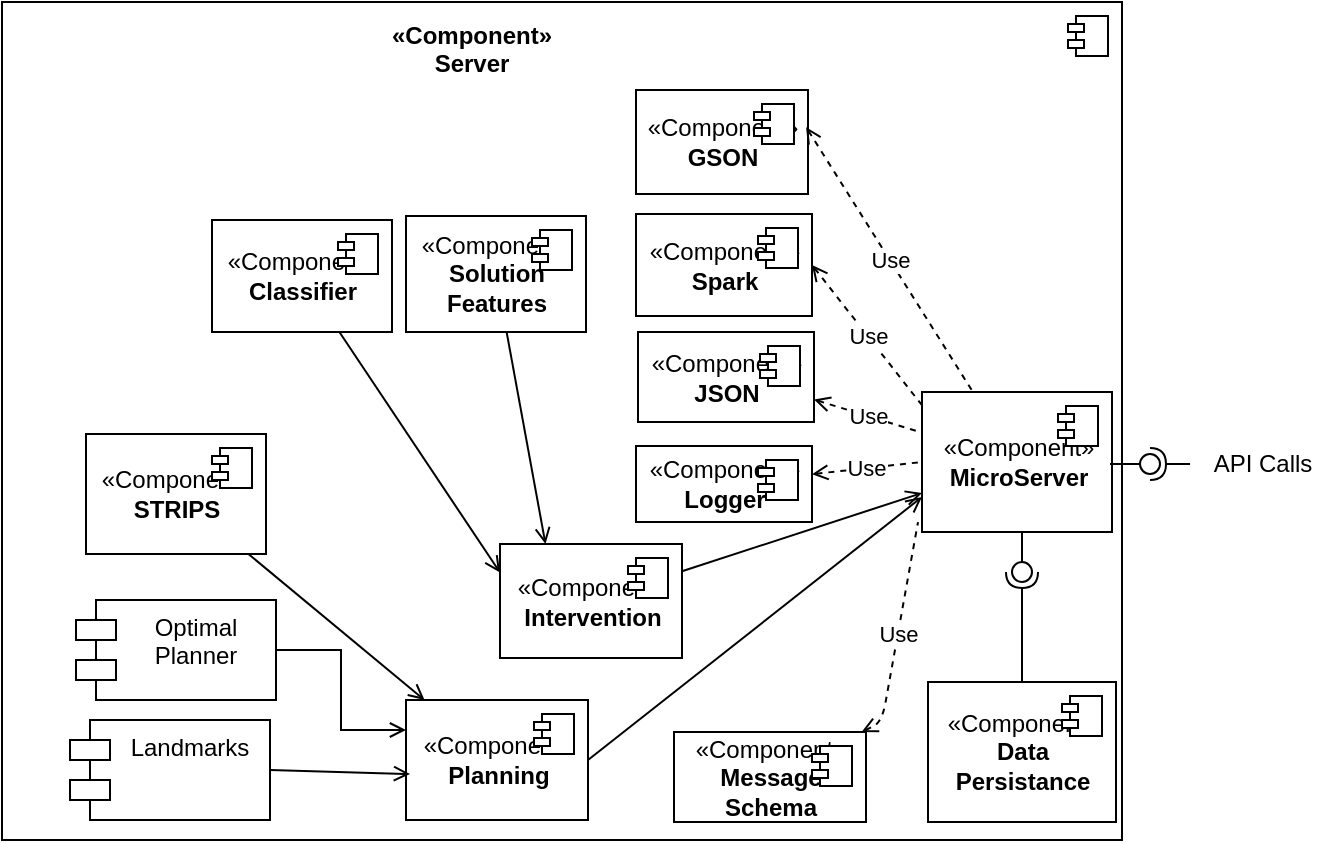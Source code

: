 <mxfile version="13.6.10" type="device"><diagram id="mB8zszQRztcOEMybGPHI" name="Page-1"><mxGraphModel dx="586" dy="1876" grid="0" gridSize="10" guides="1" tooltips="1" connect="1" arrows="1" fold="1" page="1" pageScale="1" pageWidth="850" pageHeight="1100" math="0" shadow="0"><root><mxCell id="0"/><mxCell id="1" parent="0"/><mxCell id="gf08QG2hYxoCUUtb8pZJ-1" value="" style="html=1;dropTarget=0;" parent="1" vertex="1"><mxGeometry x="100" y="-30" width="560" height="419" as="geometry"/></mxCell><mxCell id="gf08QG2hYxoCUUtb8pZJ-2" value="" style="shape=component;jettyWidth=8;jettyHeight=4;" parent="gf08QG2hYxoCUUtb8pZJ-1" vertex="1"><mxGeometry x="1" width="20" height="20" relative="1" as="geometry"><mxPoint x="-27" y="7" as="offset"/></mxGeometry></mxCell><mxCell id="gf08QG2hYxoCUUtb8pZJ-3" value="«Component»&#xA;Server" style="text;align=center;fontStyle=1;verticalAlign=middle;spacingLeft=3;spacingRight=3;strokeColor=none;rotatable=0;points=[[0,0.5],[1,0.5]];portConstraint=eastwest;" parent="1" vertex="1"><mxGeometry x="295" y="-20" width="80" height="26" as="geometry"/></mxCell><mxCell id="gf08QG2hYxoCUUtb8pZJ-7" value="«Component»&lt;br&gt;&lt;b&gt;Logger&lt;/b&gt;" style="html=1;dropTarget=0;" parent="1" vertex="1"><mxGeometry x="417" y="192" width="88" height="38" as="geometry"/></mxCell><mxCell id="gf08QG2hYxoCUUtb8pZJ-8" value="" style="shape=component;jettyWidth=8;jettyHeight=4;" parent="gf08QG2hYxoCUUtb8pZJ-7" vertex="1"><mxGeometry x="1" width="20" height="20" relative="1" as="geometry"><mxPoint x="-27" y="7" as="offset"/></mxGeometry></mxCell><mxCell id="gf08QG2hYxoCUUtb8pZJ-9" value="«Component»&lt;br&gt;&lt;b&gt;GSON&lt;/b&gt;" style="html=1;dropTarget=0;" parent="1" vertex="1"><mxGeometry x="417" y="14" width="86" height="52" as="geometry"/></mxCell><mxCell id="gf08QG2hYxoCUUtb8pZJ-10" value="" style="shape=component;jettyWidth=8;jettyHeight=4;" parent="gf08QG2hYxoCUUtb8pZJ-9" vertex="1"><mxGeometry x="1" width="20" height="20" relative="1" as="geometry"><mxPoint x="-27" y="7" as="offset"/></mxGeometry></mxCell><mxCell id="gf08QG2hYxoCUUtb8pZJ-11" value="«Component»&lt;br&gt;&lt;b&gt;Spark&lt;/b&gt;" style="html=1;dropTarget=0;" parent="1" vertex="1"><mxGeometry x="417" y="76" width="88" height="51" as="geometry"/></mxCell><mxCell id="gf08QG2hYxoCUUtb8pZJ-12" value="" style="shape=component;jettyWidth=8;jettyHeight=4;" parent="gf08QG2hYxoCUUtb8pZJ-11" vertex="1"><mxGeometry x="1" width="20" height="20" relative="1" as="geometry"><mxPoint x="-27" y="7" as="offset"/></mxGeometry></mxCell><mxCell id="gf08QG2hYxoCUUtb8pZJ-13" value="«Component»&lt;br&gt;&lt;b&gt;JSON&lt;/b&gt;" style="html=1;dropTarget=0;" parent="1" vertex="1"><mxGeometry x="418" y="135" width="88" height="45" as="geometry"/></mxCell><mxCell id="gf08QG2hYxoCUUtb8pZJ-14" value="" style="shape=component;jettyWidth=8;jettyHeight=4;" parent="gf08QG2hYxoCUUtb8pZJ-13" vertex="1"><mxGeometry x="1" width="20" height="20" relative="1" as="geometry"><mxPoint x="-27" y="7" as="offset"/></mxGeometry></mxCell><mxCell id="gf08QG2hYxoCUUtb8pZJ-15" value="«Component»&lt;br&gt;&lt;b&gt;MicroServer&lt;/b&gt;" style="html=1;dropTarget=0;" parent="1" vertex="1"><mxGeometry x="560" y="165" width="95" height="70" as="geometry"/></mxCell><mxCell id="gf08QG2hYxoCUUtb8pZJ-16" value="" style="shape=component;jettyWidth=8;jettyHeight=4;" parent="gf08QG2hYxoCUUtb8pZJ-15" vertex="1"><mxGeometry x="1" width="20" height="20" relative="1" as="geometry"><mxPoint x="-27" y="7" as="offset"/></mxGeometry></mxCell><mxCell id="gf08QG2hYxoCUUtb8pZJ-27" value="Use" style="endArrow=none;endSize=12;dashed=1;html=1;exitX=1;exitY=0.371;exitDx=0;exitDy=0;exitPerimeter=0;entryX=0;entryY=0.5;entryDx=0;entryDy=0;startArrow=open;startFill=0;endFill=0;" parent="1" source="gf08QG2hYxoCUUtb8pZJ-7" edge="1" target="gf08QG2hYxoCUUtb8pZJ-15"><mxGeometry width="160" relative="1" as="geometry"><mxPoint x="527.5" y="34.5" as="sourcePoint"/><mxPoint x="557" y="220" as="targetPoint"/></mxGeometry></mxCell><mxCell id="gf08QG2hYxoCUUtb8pZJ-28" value="Use" style="endArrow=none;endSize=12;dashed=1;html=1;exitX=0.989;exitY=0.357;exitDx=0;exitDy=0;exitPerimeter=0;startArrow=open;startFill=0;endFill=0;" parent="1" source="gf08QG2hYxoCUUtb8pZJ-9" target="gf08QG2hYxoCUUtb8pZJ-15" edge="1"><mxGeometry width="160" relative="1" as="geometry"><mxPoint x="527.5" y="114.5" as="sourcePoint"/><mxPoint x="687.5" y="114.5" as="targetPoint"/></mxGeometry></mxCell><mxCell id="gf08QG2hYxoCUUtb8pZJ-29" value="Use" style="endArrow=none;endSize=12;dashed=1;html=1;exitX=1;exitY=0.75;exitDx=0;exitDy=0;startArrow=open;startFill=0;endFill=0;" parent="1" source="gf08QG2hYxoCUUtb8pZJ-13" target="gf08QG2hYxoCUUtb8pZJ-15" edge="1"><mxGeometry width="160" relative="1" as="geometry"><mxPoint x="535" y="280" as="sourcePoint"/><mxPoint x="695" y="280" as="targetPoint"/></mxGeometry></mxCell><mxCell id="gf08QG2hYxoCUUtb8pZJ-30" value="Use" style="endArrow=none;endSize=12;dashed=1;html=1;exitX=1;exitY=0.5;exitDx=0;exitDy=0;entryX=0.011;entryY=0.114;entryDx=0;entryDy=0;entryPerimeter=0;startArrow=open;startFill=0;endFill=0;" parent="1" source="gf08QG2hYxoCUUtb8pZJ-11" edge="1" target="gf08QG2hYxoCUUtb8pZJ-15"><mxGeometry width="160" relative="1" as="geometry"><mxPoint x="535" y="194.5" as="sourcePoint"/><mxPoint x="560" y="195" as="targetPoint"/></mxGeometry></mxCell><mxCell id="gf08QG2hYxoCUUtb8pZJ-70" value="API Calls" style="text;html=1;align=center;verticalAlign=middle;resizable=0;points=[];autosize=1;" parent="1" vertex="1"><mxGeometry x="700" y="191" width="60" height="20" as="geometry"/></mxCell><mxCell id="gf08QG2hYxoCUUtb8pZJ-104" value="" style="rounded=0;orthogonalLoop=1;jettySize=auto;html=1;endArrow=none;endFill=0;" parent="1" target="gf08QG2hYxoCUUtb8pZJ-106" edge="1"><mxGeometry relative="1" as="geometry"><mxPoint x="654" y="201" as="sourcePoint"/></mxGeometry></mxCell><mxCell id="gf08QG2hYxoCUUtb8pZJ-105" value="" style="rounded=0;orthogonalLoop=1;jettySize=auto;html=1;endArrow=halfCircle;endFill=0;entryX=0.5;entryY=0.5;entryDx=0;entryDy=0;endSize=6;strokeWidth=1;" parent="1" target="gf08QG2hYxoCUUtb8pZJ-106" edge="1"><mxGeometry relative="1" as="geometry"><mxPoint x="694" y="201" as="sourcePoint"/></mxGeometry></mxCell><mxCell id="gf08QG2hYxoCUUtb8pZJ-106" value="" style="ellipse;whiteSpace=wrap;html=1;fontFamily=Helvetica;fontSize=12;fontColor=#000000;align=center;strokeColor=#000000;fillColor=#ffffff;points=[];aspect=fixed;resizable=0;" parent="1" vertex="1"><mxGeometry x="669" y="196" width="10" height="10" as="geometry"/></mxCell><mxCell id="gf08QG2hYxoCUUtb8pZJ-111" value="Use" style="endArrow=none;endSize=12;dashed=1;html=1;entryX=-0.021;entryY=0.929;entryDx=0;entryDy=0;entryPerimeter=0;startArrow=open;startFill=0;endFill=0;" parent="1" source="p2EFjbzyEEdqdPkSXUfq-7" target="gf08QG2hYxoCUUtb8pZJ-15" edge="1"><mxGeometry width="160" relative="1" as="geometry"><mxPoint x="412.1" y="361.05" as="sourcePoint"/><mxPoint x="672" y="360" as="targetPoint"/><Array as="points"><mxPoint x="540" y="330"/></Array></mxGeometry></mxCell><mxCell id="p2EFjbzyEEdqdPkSXUfq-1" value="«Component»&lt;br&gt;&lt;div&gt;&lt;b&gt;Data&lt;/b&gt;&lt;/div&gt;&lt;div&gt;&lt;b&gt;Persistance&lt;br&gt;&lt;/b&gt;&lt;/div&gt;" style="html=1;dropTarget=0;" vertex="1" parent="1"><mxGeometry x="563" y="310" width="94" height="70" as="geometry"/></mxCell><mxCell id="p2EFjbzyEEdqdPkSXUfq-2" value="" style="shape=component;jettyWidth=8;jettyHeight=4;" vertex="1" parent="p2EFjbzyEEdqdPkSXUfq-1"><mxGeometry x="1" width="20" height="20" relative="1" as="geometry"><mxPoint x="-27" y="7" as="offset"/></mxGeometry></mxCell><mxCell id="p2EFjbzyEEdqdPkSXUfq-6" value="" style="group;rotation=90;container=1;" vertex="1" connectable="0" parent="1"><mxGeometry x="590" y="250" width="40" height="10" as="geometry"/></mxCell><mxCell id="p2EFjbzyEEdqdPkSXUfq-3" value="" style="rounded=0;orthogonalLoop=1;jettySize=auto;html=1;endArrow=none;endFill=0;" edge="1" target="p2EFjbzyEEdqdPkSXUfq-5" parent="p2EFjbzyEEdqdPkSXUfq-6"><mxGeometry relative="1" as="geometry"><mxPoint x="20" y="-15" as="sourcePoint"/></mxGeometry></mxCell><mxCell id="p2EFjbzyEEdqdPkSXUfq-5" value="" style="ellipse;whiteSpace=wrap;html=1;fontFamily=Helvetica;fontSize=12;fontColor=#000000;align=center;strokeColor=#000000;fillColor=#ffffff;points=[];aspect=fixed;resizable=0;rotation=90;" vertex="1" parent="p2EFjbzyEEdqdPkSXUfq-6"><mxGeometry x="15" width="10" height="10" as="geometry"/></mxCell><mxCell id="p2EFjbzyEEdqdPkSXUfq-4" value="" style="rounded=0;orthogonalLoop=1;jettySize=auto;html=1;endArrow=halfCircle;endFill=0;entryX=0.5;entryY=0.5;entryDx=0;entryDy=0;endSize=6;strokeWidth=1;" edge="1" target="p2EFjbzyEEdqdPkSXUfq-5" parent="1" source="p2EFjbzyEEdqdPkSXUfq-1"><mxGeometry relative="1" as="geometry"><mxPoint x="610" y="275" as="sourcePoint"/></mxGeometry></mxCell><mxCell id="p2EFjbzyEEdqdPkSXUfq-7" value="«Component»&lt;br&gt;&lt;div&gt;&lt;b&gt;Message&lt;/b&gt;&lt;/div&gt;&lt;div&gt;&lt;b&gt;Schema&lt;br&gt;&lt;/b&gt;&lt;/div&gt;" style="html=1;dropTarget=0;" vertex="1" parent="1"><mxGeometry x="436" y="335" width="96" height="45" as="geometry"/></mxCell><mxCell id="p2EFjbzyEEdqdPkSXUfq-8" value="" style="shape=component;jettyWidth=8;jettyHeight=4;" vertex="1" parent="p2EFjbzyEEdqdPkSXUfq-7"><mxGeometry x="1" width="20" height="20" relative="1" as="geometry"><mxPoint x="-27" y="7" as="offset"/></mxGeometry></mxCell><mxCell id="p2EFjbzyEEdqdPkSXUfq-19" style="edgeStyle=none;rounded=0;orthogonalLoop=1;jettySize=auto;html=1;startArrow=none;startFill=0;endArrow=open;endFill=0;" edge="1" parent="1" source="p2EFjbzyEEdqdPkSXUfq-10" target="gf08QG2hYxoCUUtb8pZJ-15"><mxGeometry relative="1" as="geometry"/></mxCell><mxCell id="p2EFjbzyEEdqdPkSXUfq-10" value="«Component»&lt;br&gt;&lt;b&gt;Intervention&lt;/b&gt;" style="html=1;dropTarget=0;" vertex="1" parent="1"><mxGeometry x="349" y="241" width="91" height="57" as="geometry"/></mxCell><mxCell id="p2EFjbzyEEdqdPkSXUfq-11" value="" style="shape=component;jettyWidth=8;jettyHeight=4;" vertex="1" parent="p2EFjbzyEEdqdPkSXUfq-10"><mxGeometry x="1" width="20" height="20" relative="1" as="geometry"><mxPoint x="-27" y="7" as="offset"/></mxGeometry></mxCell><mxCell id="p2EFjbzyEEdqdPkSXUfq-18" style="edgeStyle=none;rounded=0;orthogonalLoop=1;jettySize=auto;html=1;exitX=1;exitY=0.5;exitDx=0;exitDy=0;entryX=0;entryY=0.75;entryDx=0;entryDy=0;startArrow=none;startFill=0;endArrow=open;endFill=0;" edge="1" parent="1" source="p2EFjbzyEEdqdPkSXUfq-12" target="gf08QG2hYxoCUUtb8pZJ-15"><mxGeometry relative="1" as="geometry"/></mxCell><mxCell id="p2EFjbzyEEdqdPkSXUfq-12" value="«Component»&lt;br&gt;&lt;b&gt;Planning&lt;/b&gt;" style="html=1;dropTarget=0;" vertex="1" parent="1"><mxGeometry x="302" y="319" width="91" height="60" as="geometry"/></mxCell><mxCell id="p2EFjbzyEEdqdPkSXUfq-13" value="" style="shape=component;jettyWidth=8;jettyHeight=4;" vertex="1" parent="p2EFjbzyEEdqdPkSXUfq-12"><mxGeometry x="1" width="20" height="20" relative="1" as="geometry"><mxPoint x="-27" y="7" as="offset"/></mxGeometry></mxCell><mxCell id="p2EFjbzyEEdqdPkSXUfq-16" style="edgeStyle=orthogonalEdgeStyle;rounded=0;orthogonalLoop=1;jettySize=auto;html=1;entryX=0;entryY=0.25;entryDx=0;entryDy=0;startArrow=none;startFill=0;endArrow=open;endFill=0;" edge="1" parent="1" source="p2EFjbzyEEdqdPkSXUfq-14" target="p2EFjbzyEEdqdPkSXUfq-12"><mxGeometry relative="1" as="geometry"/></mxCell><mxCell id="p2EFjbzyEEdqdPkSXUfq-14" value="Optimal&#xA;Planner&#xA;" style="shape=module;align=left;spacingLeft=20;align=center;verticalAlign=top;" vertex="1" parent="1"><mxGeometry x="137" y="269" width="100" height="50" as="geometry"/></mxCell><mxCell id="p2EFjbzyEEdqdPkSXUfq-17" style="rounded=0;orthogonalLoop=1;jettySize=auto;html=1;exitX=1;exitY=0.5;exitDx=0;exitDy=0;startArrow=none;startFill=0;endArrow=open;endFill=0;entryX=0.022;entryY=0.617;entryDx=0;entryDy=0;entryPerimeter=0;" edge="1" parent="1" source="p2EFjbzyEEdqdPkSXUfq-15" target="p2EFjbzyEEdqdPkSXUfq-12"><mxGeometry relative="1" as="geometry"/></mxCell><mxCell id="p2EFjbzyEEdqdPkSXUfq-15" value="Landmarks" style="shape=module;align=left;spacingLeft=20;align=center;verticalAlign=top;" vertex="1" parent="1"><mxGeometry x="134" y="329" width="100" height="50" as="geometry"/></mxCell><mxCell id="p2EFjbzyEEdqdPkSXUfq-23" style="edgeStyle=none;rounded=0;orthogonalLoop=1;jettySize=auto;html=1;startArrow=none;startFill=0;endArrow=open;endFill=0;" edge="1" parent="1" source="p2EFjbzyEEdqdPkSXUfq-20" target="p2EFjbzyEEdqdPkSXUfq-12"><mxGeometry relative="1" as="geometry"/></mxCell><mxCell id="p2EFjbzyEEdqdPkSXUfq-20" value="«Component»&lt;br&gt;&lt;b&gt;STRIPS&lt;/b&gt;" style="html=1;dropTarget=0;" vertex="1" parent="1"><mxGeometry x="142" y="186" width="90" height="60" as="geometry"/></mxCell><mxCell id="p2EFjbzyEEdqdPkSXUfq-21" value="" style="shape=component;jettyWidth=8;jettyHeight=4;" vertex="1" parent="p2EFjbzyEEdqdPkSXUfq-20"><mxGeometry x="1" width="20" height="20" relative="1" as="geometry"><mxPoint x="-27" y="7" as="offset"/></mxGeometry></mxCell><mxCell id="p2EFjbzyEEdqdPkSXUfq-28" style="edgeStyle=none;rounded=0;orthogonalLoop=1;jettySize=auto;html=1;entryX=0;entryY=0.25;entryDx=0;entryDy=0;startArrow=none;startFill=0;endArrow=open;endFill=0;" edge="1" parent="1" source="p2EFjbzyEEdqdPkSXUfq-24" target="p2EFjbzyEEdqdPkSXUfq-10"><mxGeometry relative="1" as="geometry"/></mxCell><mxCell id="p2EFjbzyEEdqdPkSXUfq-24" value="«Component»&lt;br&gt;&lt;b&gt;Classifier&lt;/b&gt;" style="html=1;dropTarget=0;" vertex="1" parent="1"><mxGeometry x="205" y="79" width="90" height="56" as="geometry"/></mxCell><mxCell id="p2EFjbzyEEdqdPkSXUfq-25" value="" style="shape=component;jettyWidth=8;jettyHeight=4;" vertex="1" parent="p2EFjbzyEEdqdPkSXUfq-24"><mxGeometry x="1" width="20" height="20" relative="1" as="geometry"><mxPoint x="-27" y="7" as="offset"/></mxGeometry></mxCell><mxCell id="p2EFjbzyEEdqdPkSXUfq-29" style="edgeStyle=none;rounded=0;orthogonalLoop=1;jettySize=auto;html=1;entryX=0.25;entryY=0;entryDx=0;entryDy=0;startArrow=none;startFill=0;endArrow=open;endFill=0;" edge="1" parent="1" source="p2EFjbzyEEdqdPkSXUfq-26" target="p2EFjbzyEEdqdPkSXUfq-10"><mxGeometry relative="1" as="geometry"/></mxCell><mxCell id="p2EFjbzyEEdqdPkSXUfq-26" value="«Component»&lt;br&gt;&lt;div&gt;&lt;b&gt;Solution&lt;/b&gt;&lt;/div&gt;&lt;div&gt;&lt;b&gt;Features&lt;br&gt;&lt;/b&gt;&lt;/div&gt;" style="html=1;dropTarget=0;" vertex="1" parent="1"><mxGeometry x="302" y="77" width="90" height="58" as="geometry"/></mxCell><mxCell id="p2EFjbzyEEdqdPkSXUfq-27" value="" style="shape=component;jettyWidth=8;jettyHeight=4;" vertex="1" parent="p2EFjbzyEEdqdPkSXUfq-26"><mxGeometry x="1" width="20" height="20" relative="1" as="geometry"><mxPoint x="-27" y="7" as="offset"/></mxGeometry></mxCell></root></mxGraphModel></diagram></mxfile>